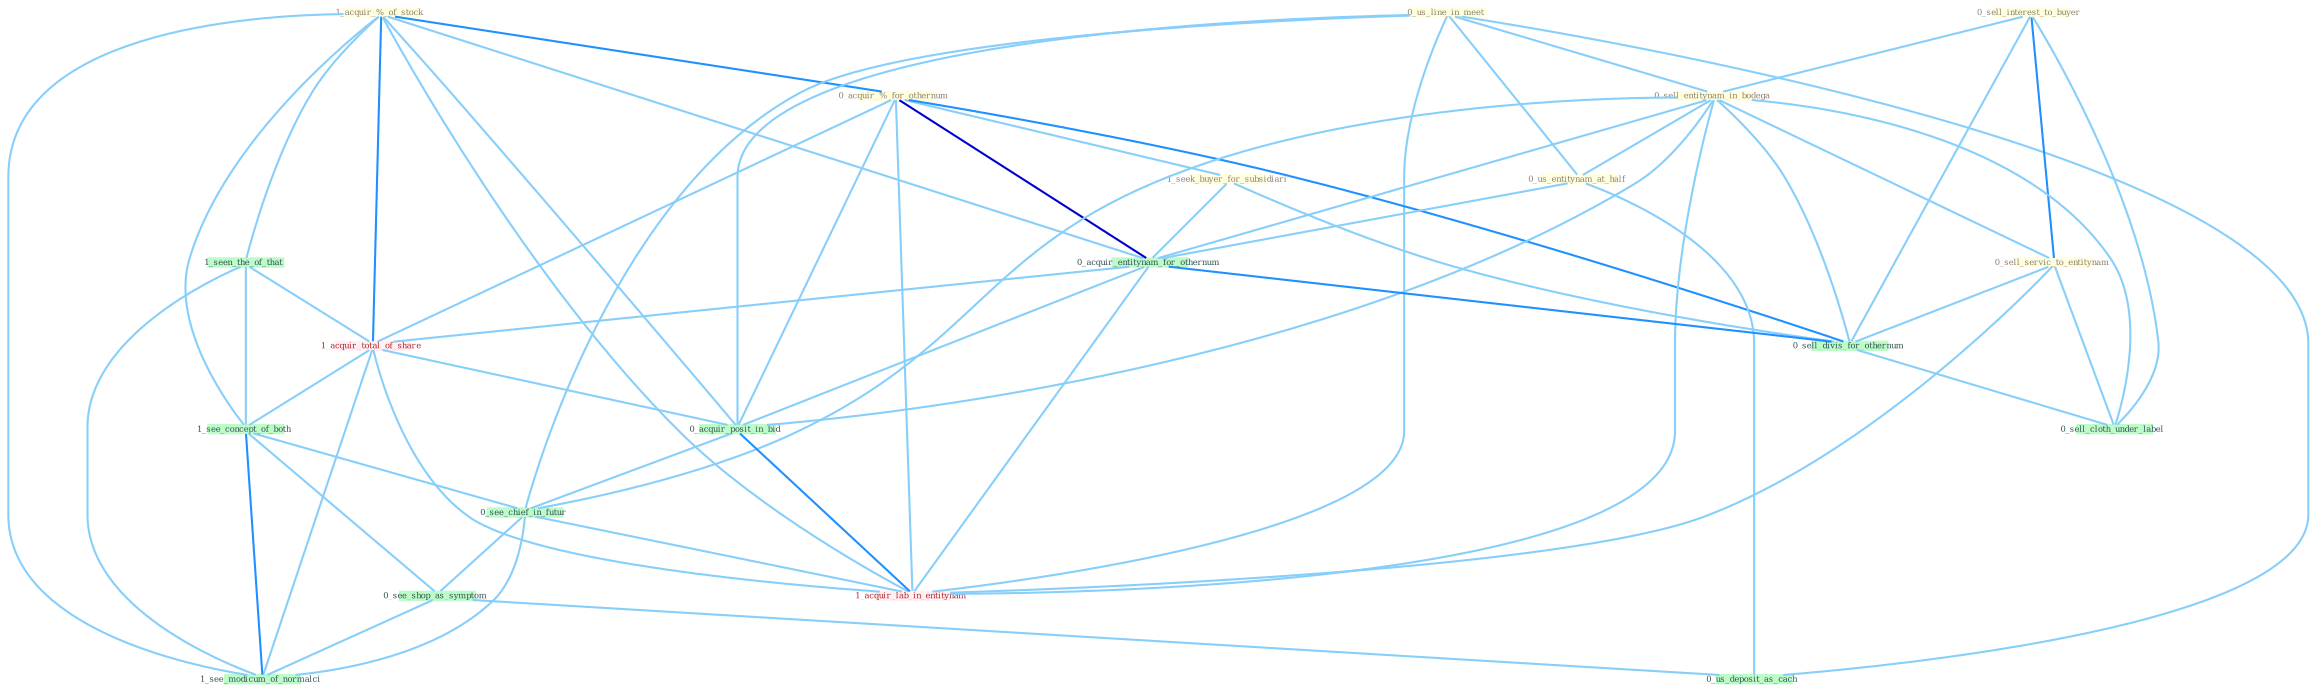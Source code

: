 Graph G{ 
    node
    [shape=polygon,style=filled,width=.5,height=.06,color="#BDFCC9",fixedsize=true,fontsize=4,
    fontcolor="#2f4f4f"];
    {node
    [color="#ffffe0", fontcolor="#8b7d6b"] "1_acquir_%_of_stock " "0_us_line_in_meet " "0_sell_interest_to_buyer " "0_acquir_%_for_othernum " "0_sell_entitynam_in_bodega " "1_seek_buyer_for_subsidiari " "0_us_entitynam_at_half " "0_sell_servic_to_entitynam "}
{node [color="#fff0f5", fontcolor="#b22222"] "1_acquir_total_of_share " "1_acquir_lab_in_entitynam "}
edge [color="#B0E2FF"];

	"1_acquir_%_of_stock " -- "0_acquir_%_for_othernum " [w="2", color="#1e90ff" , len=0.8];
	"1_acquir_%_of_stock " -- "0_acquir_entitynam_for_othernum " [w="1", color="#87cefa" ];
	"1_acquir_%_of_stock " -- "1_seen_the_of_that " [w="1", color="#87cefa" ];
	"1_acquir_%_of_stock " -- "1_acquir_total_of_share " [w="2", color="#1e90ff" , len=0.8];
	"1_acquir_%_of_stock " -- "0_acquir_posit_in_bid " [w="1", color="#87cefa" ];
	"1_acquir_%_of_stock " -- "1_see_concept_of_both " [w="1", color="#87cefa" ];
	"1_acquir_%_of_stock " -- "1_acquir_lab_in_entitynam " [w="1", color="#87cefa" ];
	"1_acquir_%_of_stock " -- "1_see_modicum_of_normalci " [w="1", color="#87cefa" ];
	"0_us_line_in_meet " -- "0_sell_entitynam_in_bodega " [w="1", color="#87cefa" ];
	"0_us_line_in_meet " -- "0_us_entitynam_at_half " [w="1", color="#87cefa" ];
	"0_us_line_in_meet " -- "0_acquir_posit_in_bid " [w="1", color="#87cefa" ];
	"0_us_line_in_meet " -- "0_see_chief_in_futur " [w="1", color="#87cefa" ];
	"0_us_line_in_meet " -- "1_acquir_lab_in_entitynam " [w="1", color="#87cefa" ];
	"0_us_line_in_meet " -- "0_us_deposit_as_cach " [w="1", color="#87cefa" ];
	"0_sell_interest_to_buyer " -- "0_sell_entitynam_in_bodega " [w="1", color="#87cefa" ];
	"0_sell_interest_to_buyer " -- "0_sell_servic_to_entitynam " [w="2", color="#1e90ff" , len=0.8];
	"0_sell_interest_to_buyer " -- "0_sell_divis_for_othernum " [w="1", color="#87cefa" ];
	"0_sell_interest_to_buyer " -- "0_sell_cloth_under_label " [w="1", color="#87cefa" ];
	"0_acquir_%_for_othernum " -- "1_seek_buyer_for_subsidiari " [w="1", color="#87cefa" ];
	"0_acquir_%_for_othernum " -- "0_acquir_entitynam_for_othernum " [w="3", color="#0000cd" , len=0.6];
	"0_acquir_%_for_othernum " -- "0_sell_divis_for_othernum " [w="2", color="#1e90ff" , len=0.8];
	"0_acquir_%_for_othernum " -- "1_acquir_total_of_share " [w="1", color="#87cefa" ];
	"0_acquir_%_for_othernum " -- "0_acquir_posit_in_bid " [w="1", color="#87cefa" ];
	"0_acquir_%_for_othernum " -- "1_acquir_lab_in_entitynam " [w="1", color="#87cefa" ];
	"0_sell_entitynam_in_bodega " -- "0_us_entitynam_at_half " [w="1", color="#87cefa" ];
	"0_sell_entitynam_in_bodega " -- "0_sell_servic_to_entitynam " [w="1", color="#87cefa" ];
	"0_sell_entitynam_in_bodega " -- "0_acquir_entitynam_for_othernum " [w="1", color="#87cefa" ];
	"0_sell_entitynam_in_bodega " -- "0_sell_divis_for_othernum " [w="1", color="#87cefa" ];
	"0_sell_entitynam_in_bodega " -- "0_sell_cloth_under_label " [w="1", color="#87cefa" ];
	"0_sell_entitynam_in_bodega " -- "0_acquir_posit_in_bid " [w="1", color="#87cefa" ];
	"0_sell_entitynam_in_bodega " -- "0_see_chief_in_futur " [w="1", color="#87cefa" ];
	"0_sell_entitynam_in_bodega " -- "1_acquir_lab_in_entitynam " [w="1", color="#87cefa" ];
	"1_seek_buyer_for_subsidiari " -- "0_acquir_entitynam_for_othernum " [w="1", color="#87cefa" ];
	"1_seek_buyer_for_subsidiari " -- "0_sell_divis_for_othernum " [w="1", color="#87cefa" ];
	"0_us_entitynam_at_half " -- "0_acquir_entitynam_for_othernum " [w="1", color="#87cefa" ];
	"0_us_entitynam_at_half " -- "0_us_deposit_as_cach " [w="1", color="#87cefa" ];
	"0_sell_servic_to_entitynam " -- "0_sell_divis_for_othernum " [w="1", color="#87cefa" ];
	"0_sell_servic_to_entitynam " -- "0_sell_cloth_under_label " [w="1", color="#87cefa" ];
	"0_sell_servic_to_entitynam " -- "1_acquir_lab_in_entitynam " [w="1", color="#87cefa" ];
	"0_acquir_entitynam_for_othernum " -- "0_sell_divis_for_othernum " [w="2", color="#1e90ff" , len=0.8];
	"0_acquir_entitynam_for_othernum " -- "1_acquir_total_of_share " [w="1", color="#87cefa" ];
	"0_acquir_entitynam_for_othernum " -- "0_acquir_posit_in_bid " [w="1", color="#87cefa" ];
	"0_acquir_entitynam_for_othernum " -- "1_acquir_lab_in_entitynam " [w="1", color="#87cefa" ];
	"1_seen_the_of_that " -- "1_acquir_total_of_share " [w="1", color="#87cefa" ];
	"1_seen_the_of_that " -- "1_see_concept_of_both " [w="1", color="#87cefa" ];
	"1_seen_the_of_that " -- "1_see_modicum_of_normalci " [w="1", color="#87cefa" ];
	"0_sell_divis_for_othernum " -- "0_sell_cloth_under_label " [w="1", color="#87cefa" ];
	"1_acquir_total_of_share " -- "0_acquir_posit_in_bid " [w="1", color="#87cefa" ];
	"1_acquir_total_of_share " -- "1_see_concept_of_both " [w="1", color="#87cefa" ];
	"1_acquir_total_of_share " -- "1_acquir_lab_in_entitynam " [w="1", color="#87cefa" ];
	"1_acquir_total_of_share " -- "1_see_modicum_of_normalci " [w="1", color="#87cefa" ];
	"0_acquir_posit_in_bid " -- "0_see_chief_in_futur " [w="1", color="#87cefa" ];
	"0_acquir_posit_in_bid " -- "1_acquir_lab_in_entitynam " [w="2", color="#1e90ff" , len=0.8];
	"1_see_concept_of_both " -- "0_see_chief_in_futur " [w="1", color="#87cefa" ];
	"1_see_concept_of_both " -- "0_see_shop_as_symptom " [w="1", color="#87cefa" ];
	"1_see_concept_of_both " -- "1_see_modicum_of_normalci " [w="2", color="#1e90ff" , len=0.8];
	"0_see_chief_in_futur " -- "0_see_shop_as_symptom " [w="1", color="#87cefa" ];
	"0_see_chief_in_futur " -- "1_acquir_lab_in_entitynam " [w="1", color="#87cefa" ];
	"0_see_chief_in_futur " -- "1_see_modicum_of_normalci " [w="1", color="#87cefa" ];
	"0_see_shop_as_symptom " -- "0_us_deposit_as_cach " [w="1", color="#87cefa" ];
	"0_see_shop_as_symptom " -- "1_see_modicum_of_normalci " [w="1", color="#87cefa" ];
}